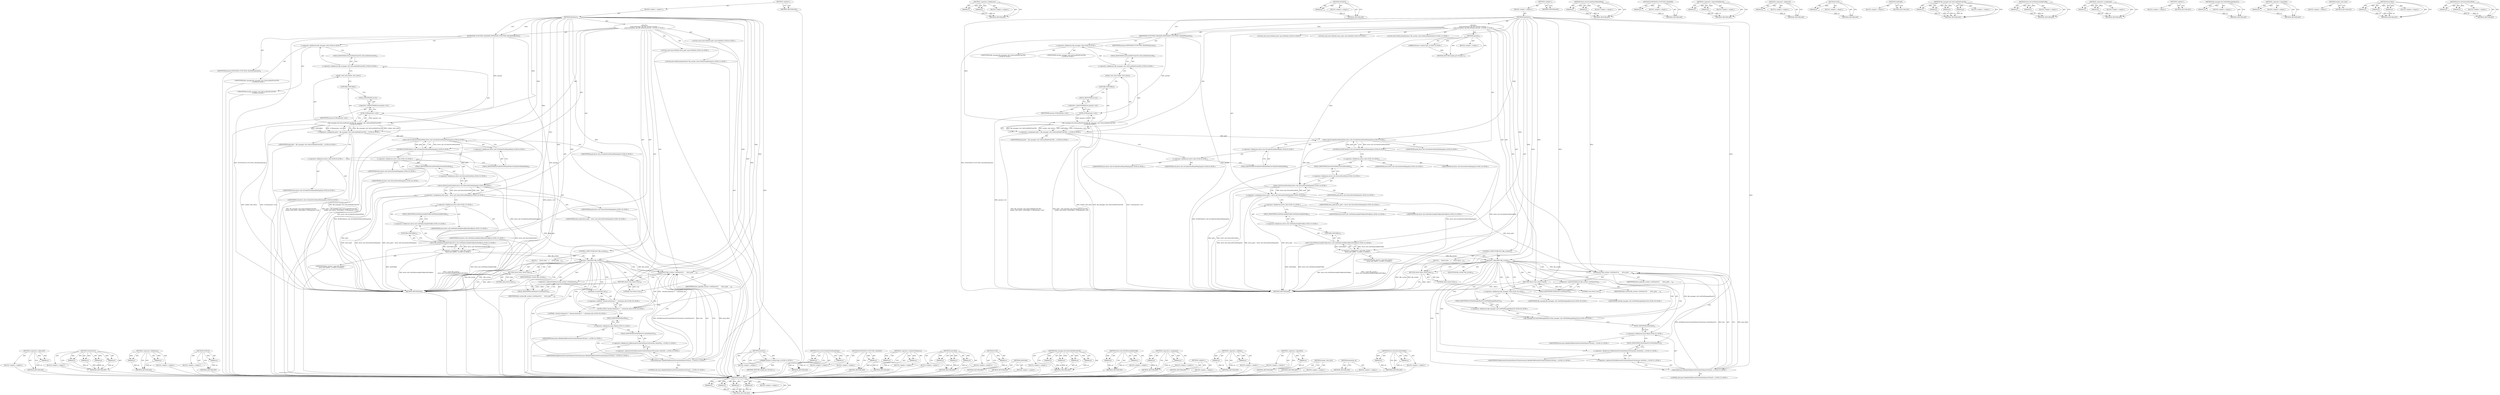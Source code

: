digraph "drive.util.ExtractDrivePath" {
vulnerable_176 [label=<(METHOD,GetShareUrl)>];
vulnerable_177 [label=<(PARAM,p1)>];
vulnerable_178 [label=<(PARAM,p2)>];
vulnerable_179 [label=<(PARAM,p3)>];
vulnerable_180 [label=<(PARAM,p4)>];
vulnerable_181 [label=<(BLOCK,&lt;empty&gt;,&lt;empty&gt;)>];
vulnerable_182 [label=<(METHOD_RETURN,ANY)>];
vulnerable_133 [label=<(METHOD,&lt;operator&gt;.fieldAccess)>];
vulnerable_134 [label=<(PARAM,p1)>];
vulnerable_135 [label=<(PARAM,p2)>];
vulnerable_136 [label=<(BLOCK,&lt;empty&gt;,&lt;empty&gt;)>];
vulnerable_137 [label=<(METHOD_RETURN,ANY)>];
vulnerable_153 [label=<(METHOD,DCHECK)>];
vulnerable_154 [label=<(PARAM,p1)>];
vulnerable_155 [label=<(BLOCK,&lt;empty&gt;,&lt;empty&gt;)>];
vulnerable_156 [label=<(METHOD_RETURN,ANY)>];
vulnerable_6 [label=<(METHOD,&lt;global&gt;)<SUB>1</SUB>>];
vulnerable_7 [label=<(BLOCK,&lt;empty&gt;,&lt;empty&gt;)<SUB>1</SUB>>];
vulnerable_8 [label=<(METHOD,RunAsync)<SUB>1</SUB>>];
vulnerable_9 [label="<(BLOCK,{
  using extensions::api::file_browser_private...,{
  using extensions::api::file_browser_private...)<SUB>1</SUB>>"];
vulnerable_10 [label=<(METHOD,params)<SUB>3</SUB>>];
vulnerable_11 [label="<(PARAM,Params::Create(*args_))<SUB>3</SUB>>"];
vulnerable_12 [label=<(BLOCK,&lt;empty&gt;,&lt;empty&gt;)>];
vulnerable_13 [label=<(METHOD_RETURN,scoped_ptr&lt;Params&gt;)<SUB>3</SUB>>];
vulnerable_15 [label=<(EXTENSION_FUNCTION_VALIDATE,EXTENSION_FUNCTION_VALIDATE(params))<SUB>4</SUB>>];
vulnerable_16 [label=<(IDENTIFIER,params,EXTENSION_FUNCTION_VALIDATE(params))<SUB>4</SUB>>];
vulnerable_17 [label="<(LOCAL,const base.FilePath path: base.FilePath)<SUB>6</SUB>>"];
vulnerable_18 [label="<(&lt;operator&gt;.assignment,path = file_manager::util::GetLocalPathFromURL(...)<SUB>6</SUB>>"];
vulnerable_19 [label="<(IDENTIFIER,path,path = file_manager::util::GetLocalPathFromURL(...)<SUB>6</SUB>>"];
vulnerable_20 [label="<(file_manager.util.GetLocalPathFromURL,file_manager::util::GetLocalPathFromURL(
      ...)<SUB>6</SUB>>"];
vulnerable_21 [label="<(&lt;operator&gt;.fieldAccess,file_manager::util::GetLocalPathFromURL)<SUB>6</SUB>>"];
vulnerable_22 [label="<(&lt;operator&gt;.fieldAccess,file_manager::util)<SUB>6</SUB>>"];
vulnerable_23 [label="<(IDENTIFIER,file_manager,file_manager::util::GetLocalPathFromURL(
      ...)<SUB>6</SUB>>"];
vulnerable_24 [label="<(IDENTIFIER,util,file_manager::util::GetLocalPathFromURL(
      ...)<SUB>6</SUB>>"];
vulnerable_25 [label=<(FIELD_IDENTIFIER,GetLocalPathFromURL,GetLocalPathFromURL)<SUB>6</SUB>>];
vulnerable_26 [label=<(render_view_host,render_view_host())<SUB>7</SUB>>];
vulnerable_27 [label=<(GetProfile,GetProfile())<SUB>7</SUB>>];
vulnerable_28 [label=<(GURL,GURL(params-&gt;url))<SUB>7</SUB>>];
vulnerable_29 [label=<(&lt;operator&gt;.indirectFieldAccess,params-&gt;url)<SUB>7</SUB>>];
vulnerable_30 [label=<(IDENTIFIER,params,GURL(params-&gt;url))<SUB>7</SUB>>];
vulnerable_31 [label=<(FIELD_IDENTIFIER,url,url)<SUB>7</SUB>>];
vulnerable_32 [label="<(DCHECK,DCHECK(drive::util::IsUnderDriveMountPoint(path)))<SUB>8</SUB>>"];
vulnerable_33 [label="<(drive.util.IsUnderDriveMountPoint,drive::util::IsUnderDriveMountPoint(path))<SUB>8</SUB>>"];
vulnerable_34 [label="<(&lt;operator&gt;.fieldAccess,drive::util::IsUnderDriveMountPoint)<SUB>8</SUB>>"];
vulnerable_35 [label="<(&lt;operator&gt;.fieldAccess,drive::util)<SUB>8</SUB>>"];
vulnerable_36 [label="<(IDENTIFIER,drive,drive::util::IsUnderDriveMountPoint(path))<SUB>8</SUB>>"];
vulnerable_37 [label="<(IDENTIFIER,util,drive::util::IsUnderDriveMountPoint(path))<SUB>8</SUB>>"];
vulnerable_38 [label=<(FIELD_IDENTIFIER,IsUnderDriveMountPoint,IsUnderDriveMountPoint)<SUB>8</SUB>>];
vulnerable_39 [label="<(IDENTIFIER,path,drive::util::IsUnderDriveMountPoint(path))<SUB>8</SUB>>"];
vulnerable_40 [label="<(LOCAL,const base.FilePath drive_path: base.FilePath)<SUB>10</SUB>>"];
vulnerable_41 [label="<(&lt;operator&gt;.assignment,drive_path = drive::util::ExtractDrivePath(path))<SUB>10</SUB>>"];
vulnerable_42 [label="<(IDENTIFIER,drive_path,drive_path = drive::util::ExtractDrivePath(path))<SUB>10</SUB>>"];
vulnerable_43 [label="<(drive.util.ExtractDrivePath,drive::util::ExtractDrivePath(path))<SUB>10</SUB>>"];
vulnerable_44 [label="<(&lt;operator&gt;.fieldAccess,drive::util::ExtractDrivePath)<SUB>10</SUB>>"];
vulnerable_45 [label="<(&lt;operator&gt;.fieldAccess,drive::util)<SUB>10</SUB>>"];
vulnerable_46 [label="<(IDENTIFIER,drive,drive::util::ExtractDrivePath(path))<SUB>10</SUB>>"];
vulnerable_47 [label="<(IDENTIFIER,util,drive::util::ExtractDrivePath(path))<SUB>10</SUB>>"];
vulnerable_48 [label=<(FIELD_IDENTIFIER,ExtractDrivePath,ExtractDrivePath)<SUB>10</SUB>>];
vulnerable_49 [label="<(IDENTIFIER,path,drive::util::ExtractDrivePath(path))<SUB>10</SUB>>"];
vulnerable_50 [label="<(LOCAL,drive.FileSystemInterface* file_system: drive.FileSystemInterface*)<SUB>12</SUB>>"];
vulnerable_51 [label="<(&lt;operator&gt;.assignment,* const file_system =
      drive::util::GetFil...)<SUB>12</SUB>>"];
vulnerable_52 [label="<(IDENTIFIER,file_system,* const file_system =
      drive::util::GetFil...)<SUB>12</SUB>>"];
vulnerable_53 [label="<(drive.util.GetFileSystemByProfile,drive::util::GetFileSystemByProfile(GetProfile()))<SUB>13</SUB>>"];
vulnerable_54 [label="<(&lt;operator&gt;.fieldAccess,drive::util::GetFileSystemByProfile)<SUB>13</SUB>>"];
vulnerable_55 [label="<(&lt;operator&gt;.fieldAccess,drive::util)<SUB>13</SUB>>"];
vulnerable_56 [label="<(IDENTIFIER,drive,drive::util::GetFileSystemByProfile(GetProfile()))<SUB>13</SUB>>"];
vulnerable_57 [label="<(IDENTIFIER,util,drive::util::GetFileSystemByProfile(GetProfile()))<SUB>13</SUB>>"];
vulnerable_58 [label=<(FIELD_IDENTIFIER,GetFileSystemByProfile,GetFileSystemByProfile)<SUB>13</SUB>>];
vulnerable_59 [label=<(GetProfile,GetProfile())<SUB>13</SUB>>];
vulnerable_60 [label=<(CONTROL_STRUCTURE,IF,if (!file_system))<SUB>14</SUB>>];
vulnerable_61 [label=<(&lt;operator&gt;.logicalNot,!file_system)<SUB>14</SUB>>];
vulnerable_62 [label=<(IDENTIFIER,file_system,!file_system)<SUB>14</SUB>>];
vulnerable_63 [label=<(BLOCK,{
    return false;
  },{
    return false;
  })<SUB>14</SUB>>];
vulnerable_64 [label=<(RETURN,return false;,return false;)<SUB>15</SUB>>];
vulnerable_65 [label=<(LITERAL,false,return false;)<SUB>15</SUB>>];
vulnerable_66 [label=<(GetShareUrl,file_system-&gt;GetShareUrl(
       drive_path,
  ...)<SUB>18</SUB>>];
vulnerable_67 [label=<(&lt;operator&gt;.indirectFieldAccess,file_system-&gt;GetShareUrl)<SUB>18</SUB>>];
vulnerable_68 [label=<(IDENTIFIER,file_system,file_system-&gt;GetShareUrl(
       drive_path,
  ...)<SUB>18</SUB>>];
vulnerable_69 [label=<(FIELD_IDENTIFIER,GetShareUrl,GetShareUrl)<SUB>18</SUB>>];
vulnerable_70 [label=<(IDENTIFIER,drive_path,file_system-&gt;GetShareUrl(
       drive_path,
  ...)<SUB>19</SUB>>];
vulnerable_71 [label="<(file_manager.util.GetFileManagerBaseUrl,file_manager::util::GetFileManagerBaseUrl())<SUB>20</SUB>>"];
vulnerable_72 [label="<(&lt;operator&gt;.fieldAccess,file_manager::util::GetFileManagerBaseUrl)<SUB>20</SUB>>"];
vulnerable_73 [label="<(&lt;operator&gt;.fieldAccess,file_manager::util)<SUB>20</SUB>>"];
vulnerable_74 [label="<(IDENTIFIER,file_manager,file_manager::util::GetFileManagerBaseUrl())<SUB>20</SUB>>"];
vulnerable_75 [label="<(IDENTIFIER,util,file_manager::util::GetFileManagerBaseUrl())<SUB>20</SUB>>"];
vulnerable_76 [label=<(FIELD_IDENTIFIER,GetFileManagerBaseUrl,GetFileManagerBaseUrl)<SUB>20</SUB>>];
vulnerable_77 [label="<(base.Bind,base::Bind(&amp;FileBrowserPrivateGetShareUrlFuncti...)<SUB>21</SUB>>"];
vulnerable_78 [label="<(&lt;operator&gt;.fieldAccess,base::Bind)<SUB>21</SUB>>"];
vulnerable_79 [label="<(IDENTIFIER,base,base::Bind(&amp;FileBrowserPrivateGetShareUrlFuncti...)<SUB>21</SUB>>"];
vulnerable_80 [label=<(FIELD_IDENTIFIER,Bind,Bind)<SUB>21</SUB>>];
vulnerable_81 [label="<(&lt;operator&gt;.addressOf,&amp;FileBrowserPrivateGetShareUrlFunction::OnGetSh...)<SUB>21</SUB>>"];
vulnerable_82 [label="<(&lt;operator&gt;.fieldAccess,FileBrowserPrivateGetShareUrlFunction::OnGetSha...)<SUB>21</SUB>>"];
vulnerable_83 [label="<(IDENTIFIER,FileBrowserPrivateGetShareUrlFunction,base::Bind(&amp;FileBrowserPrivateGetShareUrlFuncti...)<SUB>21</SUB>>"];
vulnerable_84 [label=<(FIELD_IDENTIFIER,OnGetShareUrl,OnGetShareUrl)<SUB>21</SUB>>];
vulnerable_85 [label="<(LITERAL,this,base::Bind(&amp;FileBrowserPrivateGetShareUrlFuncti...)<SUB>21</SUB>>"];
vulnerable_86 [label=<(RETURN,return true;,return true;)<SUB>22</SUB>>];
vulnerable_87 [label=<(LITERAL,true,return true;)<SUB>22</SUB>>];
vulnerable_88 [label=<(METHOD_RETURN,bool)<SUB>1</SUB>>];
vulnerable_90 [label=<(METHOD_RETURN,ANY)<SUB>1</SUB>>];
vulnerable_157 [label=<(METHOD,drive.util.IsUnderDriveMountPoint)>];
vulnerable_158 [label=<(PARAM,p1)>];
vulnerable_159 [label=<(PARAM,p2)>];
vulnerable_160 [label=<(BLOCK,&lt;empty&gt;,&lt;empty&gt;)>];
vulnerable_161 [label=<(METHOD_RETURN,ANY)>];
vulnerable_117 [label=<(METHOD,EXTENSION_FUNCTION_VALIDATE)>];
vulnerable_118 [label=<(PARAM,p1)>];
vulnerable_119 [label=<(BLOCK,&lt;empty&gt;,&lt;empty&gt;)>];
vulnerable_120 [label=<(METHOD_RETURN,ANY)>];
vulnerable_148 [label=<(METHOD,&lt;operator&gt;.indirectFieldAccess)>];
vulnerable_149 [label=<(PARAM,p1)>];
vulnerable_150 [label=<(PARAM,p2)>];
vulnerable_151 [label=<(BLOCK,&lt;empty&gt;,&lt;empty&gt;)>];
vulnerable_152 [label=<(METHOD_RETURN,ANY)>];
vulnerable_193 [label=<(METHOD,&lt;operator&gt;.addressOf)>];
vulnerable_194 [label=<(PARAM,p1)>];
vulnerable_195 [label=<(BLOCK,&lt;empty&gt;,&lt;empty&gt;)>];
vulnerable_196 [label=<(METHOD_RETURN,ANY)>];
vulnerable_144 [label=<(METHOD,GURL)>];
vulnerable_145 [label=<(PARAM,p1)>];
vulnerable_146 [label=<(BLOCK,&lt;empty&gt;,&lt;empty&gt;)>];
vulnerable_147 [label=<(METHOD_RETURN,ANY)>];
vulnerable_141 [label=<(METHOD,GetProfile)>];
vulnerable_142 [label=<(BLOCK,&lt;empty&gt;,&lt;empty&gt;)>];
vulnerable_143 [label=<(METHOD_RETURN,ANY)>];
vulnerable_126 [label=<(METHOD,file_manager.util.GetLocalPathFromURL)>];
vulnerable_127 [label=<(PARAM,p1)>];
vulnerable_128 [label=<(PARAM,p2)>];
vulnerable_129 [label=<(PARAM,p3)>];
vulnerable_130 [label=<(PARAM,p4)>];
vulnerable_131 [label=<(BLOCK,&lt;empty&gt;,&lt;empty&gt;)>];
vulnerable_132 [label=<(METHOD_RETURN,ANY)>];
vulnerable_167 [label=<(METHOD,drive.util.GetFileSystemByProfile)>];
vulnerable_168 [label=<(PARAM,p1)>];
vulnerable_169 [label=<(PARAM,p2)>];
vulnerable_170 [label=<(BLOCK,&lt;empty&gt;,&lt;empty&gt;)>];
vulnerable_171 [label=<(METHOD_RETURN,ANY)>];
vulnerable_121 [label=<(METHOD,&lt;operator&gt;.assignment)>];
vulnerable_122 [label=<(PARAM,p1)>];
vulnerable_123 [label=<(PARAM,p2)>];
vulnerable_124 [label=<(BLOCK,&lt;empty&gt;,&lt;empty&gt;)>];
vulnerable_125 [label=<(METHOD_RETURN,ANY)>];
vulnerable_111 [label=<(METHOD,&lt;global&gt;)<SUB>1</SUB>>];
vulnerable_112 [label=<(BLOCK,&lt;empty&gt;,&lt;empty&gt;)>];
vulnerable_113 [label=<(METHOD_RETURN,ANY)>];
vulnerable_183 [label=<(METHOD,file_manager.util.GetFileManagerBaseUrl)>];
vulnerable_184 [label=<(PARAM,p1)>];
vulnerable_185 [label=<(BLOCK,&lt;empty&gt;,&lt;empty&gt;)>];
vulnerable_186 [label=<(METHOD_RETURN,ANY)>];
vulnerable_172 [label=<(METHOD,&lt;operator&gt;.logicalNot)>];
vulnerable_173 [label=<(PARAM,p1)>];
vulnerable_174 [label=<(BLOCK,&lt;empty&gt;,&lt;empty&gt;)>];
vulnerable_175 [label=<(METHOD_RETURN,ANY)>];
vulnerable_138 [label=<(METHOD,render_view_host)>];
vulnerable_139 [label=<(BLOCK,&lt;empty&gt;,&lt;empty&gt;)>];
vulnerable_140 [label=<(METHOD_RETURN,ANY)>];
vulnerable_187 [label=<(METHOD,base.Bind)>];
vulnerable_188 [label=<(PARAM,p1)>];
vulnerable_189 [label=<(PARAM,p2)>];
vulnerable_190 [label=<(PARAM,p3)>];
vulnerable_191 [label=<(BLOCK,&lt;empty&gt;,&lt;empty&gt;)>];
vulnerable_192 [label=<(METHOD_RETURN,ANY)>];
vulnerable_162 [label=<(METHOD,drive.util.ExtractDrivePath)>];
vulnerable_163 [label=<(PARAM,p1)>];
vulnerable_164 [label=<(PARAM,p2)>];
vulnerable_165 [label=<(BLOCK,&lt;empty&gt;,&lt;empty&gt;)>];
vulnerable_166 [label=<(METHOD_RETURN,ANY)>];
fixed_197 [label=<(METHOD,&lt;operator&gt;.addressOf)>];
fixed_198 [label=<(PARAM,p1)>];
fixed_199 [label=<(BLOCK,&lt;empty&gt;,&lt;empty&gt;)>];
fixed_200 [label=<(METHOD_RETURN,ANY)>];
fixed_176 [label=<(METHOD,GetShareUrl)>];
fixed_177 [label=<(PARAM,p1)>];
fixed_178 [label=<(PARAM,p2)>];
fixed_179 [label=<(PARAM,p3)>];
fixed_180 [label=<(PARAM,p4)>];
fixed_181 [label=<(BLOCK,&lt;empty&gt;,&lt;empty&gt;)>];
fixed_182 [label=<(METHOD_RETURN,ANY)>];
fixed_133 [label=<(METHOD,&lt;operator&gt;.fieldAccess)>];
fixed_134 [label=<(PARAM,p1)>];
fixed_135 [label=<(PARAM,p2)>];
fixed_136 [label=<(BLOCK,&lt;empty&gt;,&lt;empty&gt;)>];
fixed_137 [label=<(METHOD_RETURN,ANY)>];
fixed_153 [label=<(METHOD,DCHECK)>];
fixed_154 [label=<(PARAM,p1)>];
fixed_155 [label=<(BLOCK,&lt;empty&gt;,&lt;empty&gt;)>];
fixed_156 [label=<(METHOD_RETURN,ANY)>];
fixed_6 [label=<(METHOD,&lt;global&gt;)<SUB>1</SUB>>];
fixed_7 [label=<(BLOCK,&lt;empty&gt;,&lt;empty&gt;)<SUB>1</SUB>>];
fixed_8 [label=<(METHOD,RunAsync)<SUB>1</SUB>>];
fixed_9 [label="<(BLOCK,{
  using extensions::api::file_browser_private...,{
  using extensions::api::file_browser_private...)<SUB>1</SUB>>"];
fixed_10 [label=<(METHOD,params)<SUB>3</SUB>>];
fixed_11 [label="<(PARAM,Params::Create(*args_))<SUB>3</SUB>>"];
fixed_12 [label=<(BLOCK,&lt;empty&gt;,&lt;empty&gt;)>];
fixed_13 [label=<(METHOD_RETURN,scoped_ptr&lt;Params&gt;)<SUB>3</SUB>>];
fixed_15 [label=<(EXTENSION_FUNCTION_VALIDATE,EXTENSION_FUNCTION_VALIDATE(params))<SUB>4</SUB>>];
fixed_16 [label=<(IDENTIFIER,params,EXTENSION_FUNCTION_VALIDATE(params))<SUB>4</SUB>>];
fixed_17 [label="<(LOCAL,const base.FilePath path: base.FilePath)<SUB>6</SUB>>"];
fixed_18 [label="<(&lt;operator&gt;.assignment,path = file_manager::util::GetLocalPathFromURL(...)<SUB>6</SUB>>"];
fixed_19 [label="<(IDENTIFIER,path,path = file_manager::util::GetLocalPathFromURL(...)<SUB>6</SUB>>"];
fixed_20 [label="<(file_manager.util.GetLocalPathFromURL,file_manager::util::GetLocalPathFromURL(
      ...)<SUB>6</SUB>>"];
fixed_21 [label="<(&lt;operator&gt;.fieldAccess,file_manager::util::GetLocalPathFromURL)<SUB>6</SUB>>"];
fixed_22 [label="<(&lt;operator&gt;.fieldAccess,file_manager::util)<SUB>6</SUB>>"];
fixed_23 [label="<(IDENTIFIER,file_manager,file_manager::util::GetLocalPathFromURL(
      ...)<SUB>6</SUB>>"];
fixed_24 [label="<(IDENTIFIER,util,file_manager::util::GetLocalPathFromURL(
      ...)<SUB>6</SUB>>"];
fixed_25 [label=<(FIELD_IDENTIFIER,GetLocalPathFromURL,GetLocalPathFromURL)<SUB>6</SUB>>];
fixed_26 [label=<(render_view_host,render_view_host())<SUB>7</SUB>>];
fixed_27 [label=<(GetProfile,GetProfile())<SUB>7</SUB>>];
fixed_28 [label=<(GURL,GURL(params-&gt;url))<SUB>7</SUB>>];
fixed_29 [label=<(&lt;operator&gt;.indirectFieldAccess,params-&gt;url)<SUB>7</SUB>>];
fixed_30 [label=<(IDENTIFIER,params,GURL(params-&gt;url))<SUB>7</SUB>>];
fixed_31 [label=<(FIELD_IDENTIFIER,url,url)<SUB>7</SUB>>];
fixed_32 [label="<(DCHECK,DCHECK(drive::util::IsUnderDriveMountPoint(path)))<SUB>8</SUB>>"];
fixed_33 [label="<(drive.util.IsUnderDriveMountPoint,drive::util::IsUnderDriveMountPoint(path))<SUB>8</SUB>>"];
fixed_34 [label="<(&lt;operator&gt;.fieldAccess,drive::util::IsUnderDriveMountPoint)<SUB>8</SUB>>"];
fixed_35 [label="<(&lt;operator&gt;.fieldAccess,drive::util)<SUB>8</SUB>>"];
fixed_36 [label="<(IDENTIFIER,drive,drive::util::IsUnderDriveMountPoint(path))<SUB>8</SUB>>"];
fixed_37 [label="<(IDENTIFIER,util,drive::util::IsUnderDriveMountPoint(path))<SUB>8</SUB>>"];
fixed_38 [label=<(FIELD_IDENTIFIER,IsUnderDriveMountPoint,IsUnderDriveMountPoint)<SUB>8</SUB>>];
fixed_39 [label="<(IDENTIFIER,path,drive::util::IsUnderDriveMountPoint(path))<SUB>8</SUB>>"];
fixed_40 [label="<(LOCAL,const base.FilePath drive_path: base.FilePath)<SUB>10</SUB>>"];
fixed_41 [label="<(&lt;operator&gt;.assignment,drive_path = drive::util::ExtractDrivePath(path))<SUB>10</SUB>>"];
fixed_42 [label="<(IDENTIFIER,drive_path,drive_path = drive::util::ExtractDrivePath(path))<SUB>10</SUB>>"];
fixed_43 [label="<(drive.util.ExtractDrivePath,drive::util::ExtractDrivePath(path))<SUB>10</SUB>>"];
fixed_44 [label="<(&lt;operator&gt;.fieldAccess,drive::util::ExtractDrivePath)<SUB>10</SUB>>"];
fixed_45 [label="<(&lt;operator&gt;.fieldAccess,drive::util)<SUB>10</SUB>>"];
fixed_46 [label="<(IDENTIFIER,drive,drive::util::ExtractDrivePath(path))<SUB>10</SUB>>"];
fixed_47 [label="<(IDENTIFIER,util,drive::util::ExtractDrivePath(path))<SUB>10</SUB>>"];
fixed_48 [label=<(FIELD_IDENTIFIER,ExtractDrivePath,ExtractDrivePath)<SUB>10</SUB>>];
fixed_49 [label="<(IDENTIFIER,path,drive::util::ExtractDrivePath(path))<SUB>10</SUB>>"];
fixed_50 [label="<(LOCAL,drive.FileSystemInterface* file_system: drive.FileSystemInterface*)<SUB>12</SUB>>"];
fixed_51 [label="<(&lt;operator&gt;.assignment,* const file_system =
      drive::util::GetFil...)<SUB>12</SUB>>"];
fixed_52 [label="<(IDENTIFIER,file_system,* const file_system =
      drive::util::GetFil...)<SUB>12</SUB>>"];
fixed_53 [label="<(drive.util.GetFileSystemByProfile,drive::util::GetFileSystemByProfile(GetProfile()))<SUB>13</SUB>>"];
fixed_54 [label="<(&lt;operator&gt;.fieldAccess,drive::util::GetFileSystemByProfile)<SUB>13</SUB>>"];
fixed_55 [label="<(&lt;operator&gt;.fieldAccess,drive::util)<SUB>13</SUB>>"];
fixed_56 [label="<(IDENTIFIER,drive,drive::util::GetFileSystemByProfile(GetProfile()))<SUB>13</SUB>>"];
fixed_57 [label="<(IDENTIFIER,util,drive::util::GetFileSystemByProfile(GetProfile()))<SUB>13</SUB>>"];
fixed_58 [label=<(FIELD_IDENTIFIER,GetFileSystemByProfile,GetFileSystemByProfile)<SUB>13</SUB>>];
fixed_59 [label=<(GetProfile,GetProfile())<SUB>13</SUB>>];
fixed_60 [label=<(CONTROL_STRUCTURE,IF,if (!file_system))<SUB>14</SUB>>];
fixed_61 [label=<(&lt;operator&gt;.logicalNot,!file_system)<SUB>14</SUB>>];
fixed_62 [label=<(IDENTIFIER,file_system,!file_system)<SUB>14</SUB>>];
fixed_63 [label=<(BLOCK,{
    return false;
  },{
    return false;
  })<SUB>14</SUB>>];
fixed_64 [label=<(RETURN,return false;,return false;)<SUB>15</SUB>>];
fixed_65 [label=<(LITERAL,false,return false;)<SUB>15</SUB>>];
fixed_66 [label=<(GetShareUrl,file_system-&gt;GetShareUrl(
       drive_path,
  ...)<SUB>18</SUB>>];
fixed_67 [label=<(&lt;operator&gt;.indirectFieldAccess,file_system-&gt;GetShareUrl)<SUB>18</SUB>>];
fixed_68 [label=<(IDENTIFIER,file_system,file_system-&gt;GetShareUrl(
       drive_path,
  ...)<SUB>18</SUB>>];
fixed_69 [label=<(FIELD_IDENTIFIER,GetShareUrl,GetShareUrl)<SUB>18</SUB>>];
fixed_70 [label=<(IDENTIFIER,drive_path,file_system-&gt;GetShareUrl(
       drive_path,
  ...)<SUB>19</SUB>>];
fixed_71 [label="<(GURL,GURL(&quot;chrome-extension://&quot; + extension_id()))<SUB>20</SUB>>"];
fixed_72 [label="<(&lt;operator&gt;.addition,&quot;chrome-extension://&quot; + extension_id())<SUB>20</SUB>>"];
fixed_73 [label="<(LITERAL,&quot;chrome-extension://&quot;,&quot;chrome-extension://&quot; + extension_id())<SUB>20</SUB>>"];
fixed_74 [label=<(extension_id,extension_id())<SUB>20</SUB>>];
fixed_75 [label="<(base.Bind,base::Bind(&amp;FileBrowserPrivateGetShareUrlFuncti...)<SUB>21</SUB>>"];
fixed_76 [label="<(&lt;operator&gt;.fieldAccess,base::Bind)<SUB>21</SUB>>"];
fixed_77 [label="<(IDENTIFIER,base,base::Bind(&amp;FileBrowserPrivateGetShareUrlFuncti...)<SUB>21</SUB>>"];
fixed_78 [label=<(FIELD_IDENTIFIER,Bind,Bind)<SUB>21</SUB>>];
fixed_79 [label="<(&lt;operator&gt;.addressOf,&amp;FileBrowserPrivateGetShareUrlFunction::OnGetSh...)<SUB>21</SUB>>"];
fixed_80 [label="<(&lt;operator&gt;.fieldAccess,FileBrowserPrivateGetShareUrlFunction::OnGetSha...)<SUB>21</SUB>>"];
fixed_81 [label="<(IDENTIFIER,FileBrowserPrivateGetShareUrlFunction,base::Bind(&amp;FileBrowserPrivateGetShareUrlFuncti...)<SUB>21</SUB>>"];
fixed_82 [label=<(FIELD_IDENTIFIER,OnGetShareUrl,OnGetShareUrl)<SUB>21</SUB>>];
fixed_83 [label="<(LITERAL,this,base::Bind(&amp;FileBrowserPrivateGetShareUrlFuncti...)<SUB>21</SUB>>"];
fixed_84 [label=<(RETURN,return true;,return true;)<SUB>22</SUB>>];
fixed_85 [label=<(LITERAL,true,return true;)<SUB>22</SUB>>];
fixed_86 [label=<(METHOD_RETURN,bool)<SUB>1</SUB>>];
fixed_88 [label=<(METHOD_RETURN,ANY)<SUB>1</SUB>>];
fixed_157 [label=<(METHOD,drive.util.IsUnderDriveMountPoint)>];
fixed_158 [label=<(PARAM,p1)>];
fixed_159 [label=<(PARAM,p2)>];
fixed_160 [label=<(BLOCK,&lt;empty&gt;,&lt;empty&gt;)>];
fixed_161 [label=<(METHOD_RETURN,ANY)>];
fixed_117 [label=<(METHOD,EXTENSION_FUNCTION_VALIDATE)>];
fixed_118 [label=<(PARAM,p1)>];
fixed_119 [label=<(BLOCK,&lt;empty&gt;,&lt;empty&gt;)>];
fixed_120 [label=<(METHOD_RETURN,ANY)>];
fixed_148 [label=<(METHOD,&lt;operator&gt;.indirectFieldAccess)>];
fixed_149 [label=<(PARAM,p1)>];
fixed_150 [label=<(PARAM,p2)>];
fixed_151 [label=<(BLOCK,&lt;empty&gt;,&lt;empty&gt;)>];
fixed_152 [label=<(METHOD_RETURN,ANY)>];
fixed_191 [label=<(METHOD,base.Bind)>];
fixed_192 [label=<(PARAM,p1)>];
fixed_193 [label=<(PARAM,p2)>];
fixed_194 [label=<(PARAM,p3)>];
fixed_195 [label=<(BLOCK,&lt;empty&gt;,&lt;empty&gt;)>];
fixed_196 [label=<(METHOD_RETURN,ANY)>];
fixed_144 [label=<(METHOD,GURL)>];
fixed_145 [label=<(PARAM,p1)>];
fixed_146 [label=<(BLOCK,&lt;empty&gt;,&lt;empty&gt;)>];
fixed_147 [label=<(METHOD_RETURN,ANY)>];
fixed_141 [label=<(METHOD,GetProfile)>];
fixed_142 [label=<(BLOCK,&lt;empty&gt;,&lt;empty&gt;)>];
fixed_143 [label=<(METHOD_RETURN,ANY)>];
fixed_126 [label=<(METHOD,file_manager.util.GetLocalPathFromURL)>];
fixed_127 [label=<(PARAM,p1)>];
fixed_128 [label=<(PARAM,p2)>];
fixed_129 [label=<(PARAM,p3)>];
fixed_130 [label=<(PARAM,p4)>];
fixed_131 [label=<(BLOCK,&lt;empty&gt;,&lt;empty&gt;)>];
fixed_132 [label=<(METHOD_RETURN,ANY)>];
fixed_167 [label=<(METHOD,drive.util.GetFileSystemByProfile)>];
fixed_168 [label=<(PARAM,p1)>];
fixed_169 [label=<(PARAM,p2)>];
fixed_170 [label=<(BLOCK,&lt;empty&gt;,&lt;empty&gt;)>];
fixed_171 [label=<(METHOD_RETURN,ANY)>];
fixed_121 [label=<(METHOD,&lt;operator&gt;.assignment)>];
fixed_122 [label=<(PARAM,p1)>];
fixed_123 [label=<(PARAM,p2)>];
fixed_124 [label=<(BLOCK,&lt;empty&gt;,&lt;empty&gt;)>];
fixed_125 [label=<(METHOD_RETURN,ANY)>];
fixed_111 [label=<(METHOD,&lt;global&gt;)<SUB>1</SUB>>];
fixed_112 [label=<(BLOCK,&lt;empty&gt;,&lt;empty&gt;)>];
fixed_113 [label=<(METHOD_RETURN,ANY)>];
fixed_183 [label=<(METHOD,&lt;operator&gt;.addition)>];
fixed_184 [label=<(PARAM,p1)>];
fixed_185 [label=<(PARAM,p2)>];
fixed_186 [label=<(BLOCK,&lt;empty&gt;,&lt;empty&gt;)>];
fixed_187 [label=<(METHOD_RETURN,ANY)>];
fixed_172 [label=<(METHOD,&lt;operator&gt;.logicalNot)>];
fixed_173 [label=<(PARAM,p1)>];
fixed_174 [label=<(BLOCK,&lt;empty&gt;,&lt;empty&gt;)>];
fixed_175 [label=<(METHOD_RETURN,ANY)>];
fixed_138 [label=<(METHOD,render_view_host)>];
fixed_139 [label=<(BLOCK,&lt;empty&gt;,&lt;empty&gt;)>];
fixed_140 [label=<(METHOD_RETURN,ANY)>];
fixed_188 [label=<(METHOD,extension_id)>];
fixed_189 [label=<(BLOCK,&lt;empty&gt;,&lt;empty&gt;)>];
fixed_190 [label=<(METHOD_RETURN,ANY)>];
fixed_162 [label=<(METHOD,drive.util.ExtractDrivePath)>];
fixed_163 [label=<(PARAM,p1)>];
fixed_164 [label=<(PARAM,p2)>];
fixed_165 [label=<(BLOCK,&lt;empty&gt;,&lt;empty&gt;)>];
fixed_166 [label=<(METHOD_RETURN,ANY)>];
vulnerable_176 -> vulnerable_177  [key=0, label="AST: "];
vulnerable_176 -> vulnerable_177  [key=1, label="DDG: "];
vulnerable_176 -> vulnerable_181  [key=0, label="AST: "];
vulnerable_176 -> vulnerable_178  [key=0, label="AST: "];
vulnerable_176 -> vulnerable_178  [key=1, label="DDG: "];
vulnerable_176 -> vulnerable_182  [key=0, label="AST: "];
vulnerable_176 -> vulnerable_182  [key=1, label="CFG: "];
vulnerable_176 -> vulnerable_179  [key=0, label="AST: "];
vulnerable_176 -> vulnerable_179  [key=1, label="DDG: "];
vulnerable_176 -> vulnerable_180  [key=0, label="AST: "];
vulnerable_176 -> vulnerable_180  [key=1, label="DDG: "];
vulnerable_177 -> vulnerable_182  [key=0, label="DDG: p1"];
vulnerable_178 -> vulnerable_182  [key=0, label="DDG: p2"];
vulnerable_179 -> vulnerable_182  [key=0, label="DDG: p3"];
vulnerable_180 -> vulnerable_182  [key=0, label="DDG: p4"];
vulnerable_133 -> vulnerable_134  [key=0, label="AST: "];
vulnerable_133 -> vulnerable_134  [key=1, label="DDG: "];
vulnerable_133 -> vulnerable_136  [key=0, label="AST: "];
vulnerable_133 -> vulnerable_135  [key=0, label="AST: "];
vulnerable_133 -> vulnerable_135  [key=1, label="DDG: "];
vulnerable_133 -> vulnerable_137  [key=0, label="AST: "];
vulnerable_133 -> vulnerable_137  [key=1, label="CFG: "];
vulnerable_134 -> vulnerable_137  [key=0, label="DDG: p1"];
vulnerable_135 -> vulnerable_137  [key=0, label="DDG: p2"];
vulnerable_153 -> vulnerable_154  [key=0, label="AST: "];
vulnerable_153 -> vulnerable_154  [key=1, label="DDG: "];
vulnerable_153 -> vulnerable_155  [key=0, label="AST: "];
vulnerable_153 -> vulnerable_156  [key=0, label="AST: "];
vulnerable_153 -> vulnerable_156  [key=1, label="CFG: "];
vulnerable_154 -> vulnerable_156  [key=0, label="DDG: p1"];
vulnerable_6 -> vulnerable_7  [key=0, label="AST: "];
vulnerable_6 -> vulnerable_90  [key=0, label="AST: "];
vulnerable_6 -> vulnerable_90  [key=1, label="CFG: "];
vulnerable_7 -> vulnerable_8  [key=0, label="AST: "];
vulnerable_8 -> vulnerable_9  [key=0, label="AST: "];
vulnerable_8 -> vulnerable_88  [key=0, label="AST: "];
vulnerable_8 -> vulnerable_15  [key=0, label="CFG: "];
vulnerable_8 -> vulnerable_15  [key=1, label="DDG: "];
vulnerable_8 -> vulnerable_86  [key=0, label="DDG: "];
vulnerable_8 -> vulnerable_66  [key=0, label="DDG: "];
vulnerable_8 -> vulnerable_87  [key=0, label="DDG: "];
vulnerable_8 -> vulnerable_20  [key=0, label="DDG: "];
vulnerable_8 -> vulnerable_33  [key=0, label="DDG: "];
vulnerable_8 -> vulnerable_43  [key=0, label="DDG: "];
vulnerable_8 -> vulnerable_53  [key=0, label="DDG: "];
vulnerable_8 -> vulnerable_61  [key=0, label="DDG: "];
vulnerable_8 -> vulnerable_64  [key=0, label="DDG: "];
vulnerable_8 -> vulnerable_77  [key=0, label="DDG: "];
vulnerable_8 -> vulnerable_65  [key=0, label="DDG: "];
vulnerable_9 -> vulnerable_10  [key=0, label="AST: "];
vulnerable_9 -> vulnerable_15  [key=0, label="AST: "];
vulnerable_9 -> vulnerable_17  [key=0, label="AST: "];
vulnerable_9 -> vulnerable_18  [key=0, label="AST: "];
vulnerable_9 -> vulnerable_32  [key=0, label="AST: "];
vulnerable_9 -> vulnerable_40  [key=0, label="AST: "];
vulnerable_9 -> vulnerable_41  [key=0, label="AST: "];
vulnerable_9 -> vulnerable_50  [key=0, label="AST: "];
vulnerable_9 -> vulnerable_51  [key=0, label="AST: "];
vulnerable_9 -> vulnerable_60  [key=0, label="AST: "];
vulnerable_9 -> vulnerable_66  [key=0, label="AST: "];
vulnerable_9 -> vulnerable_86  [key=0, label="AST: "];
vulnerable_10 -> vulnerable_11  [key=0, label="AST: "];
vulnerable_10 -> vulnerable_11  [key=1, label="DDG: "];
vulnerable_10 -> vulnerable_12  [key=0, label="AST: "];
vulnerable_10 -> vulnerable_13  [key=0, label="AST: "];
vulnerable_10 -> vulnerable_13  [key=1, label="CFG: "];
vulnerable_11 -> vulnerable_13  [key=0, label="DDG: "];
vulnerable_15 -> vulnerable_16  [key=0, label="AST: "];
vulnerable_15 -> vulnerable_22  [key=0, label="CFG: "];
vulnerable_15 -> vulnerable_88  [key=0, label="DDG: params"];
vulnerable_15 -> vulnerable_88  [key=1, label="DDG: EXTENSION_FUNCTION_VALIDATE(params)"];
vulnerable_15 -> vulnerable_28  [key=0, label="DDG: params"];
vulnerable_18 -> vulnerable_19  [key=0, label="AST: "];
vulnerable_18 -> vulnerable_20  [key=0, label="AST: "];
vulnerable_18 -> vulnerable_35  [key=0, label="CFG: "];
vulnerable_18 -> vulnerable_88  [key=0, label="DDG: file_manager::util::GetLocalPathFromURL(
      render_view_host(), GetProfile(), GURL(params-&gt;url))"];
vulnerable_18 -> vulnerable_88  [key=1, label="DDG: path = file_manager::util::GetLocalPathFromURL(
      render_view_host(), GetProfile(), GURL(params-&gt;url))"];
vulnerable_18 -> vulnerable_33  [key=0, label="DDG: path"];
vulnerable_20 -> vulnerable_21  [key=0, label="AST: "];
vulnerable_20 -> vulnerable_26  [key=0, label="AST: "];
vulnerable_20 -> vulnerable_27  [key=0, label="AST: "];
vulnerable_20 -> vulnerable_28  [key=0, label="AST: "];
vulnerable_20 -> vulnerable_18  [key=0, label="CFG: "];
vulnerable_20 -> vulnerable_18  [key=1, label="DDG: file_manager::util::GetLocalPathFromURL"];
vulnerable_20 -> vulnerable_18  [key=2, label="DDG: render_view_host()"];
vulnerable_20 -> vulnerable_18  [key=3, label="DDG: GetProfile()"];
vulnerable_20 -> vulnerable_18  [key=4, label="DDG: GURL(params-&gt;url)"];
vulnerable_20 -> vulnerable_88  [key=0, label="DDG: file_manager::util::GetLocalPathFromURL"];
vulnerable_20 -> vulnerable_88  [key=1, label="DDG: render_view_host()"];
vulnerable_20 -> vulnerable_88  [key=2, label="DDG: GURL(params-&gt;url)"];
vulnerable_21 -> vulnerable_22  [key=0, label="AST: "];
vulnerable_21 -> vulnerable_25  [key=0, label="AST: "];
vulnerable_21 -> vulnerable_26  [key=0, label="CFG: "];
vulnerable_22 -> vulnerable_23  [key=0, label="AST: "];
vulnerable_22 -> vulnerable_24  [key=0, label="AST: "];
vulnerable_22 -> vulnerable_25  [key=0, label="CFG: "];
vulnerable_25 -> vulnerable_21  [key=0, label="CFG: "];
vulnerable_26 -> vulnerable_27  [key=0, label="CFG: "];
vulnerable_27 -> vulnerable_31  [key=0, label="CFG: "];
vulnerable_28 -> vulnerable_29  [key=0, label="AST: "];
vulnerable_28 -> vulnerable_20  [key=0, label="CFG: "];
vulnerable_28 -> vulnerable_20  [key=1, label="DDG: params-&gt;url"];
vulnerable_28 -> vulnerable_88  [key=0, label="DDG: params-&gt;url"];
vulnerable_29 -> vulnerable_30  [key=0, label="AST: "];
vulnerable_29 -> vulnerable_31  [key=0, label="AST: "];
vulnerable_29 -> vulnerable_28  [key=0, label="CFG: "];
vulnerable_31 -> vulnerable_29  [key=0, label="CFG: "];
vulnerable_32 -> vulnerable_33  [key=0, label="AST: "];
vulnerable_32 -> vulnerable_45  [key=0, label="CFG: "];
vulnerable_32 -> vulnerable_88  [key=0, label="DDG: drive::util::IsUnderDriveMountPoint(path)"];
vulnerable_32 -> vulnerable_88  [key=1, label="DDG: DCHECK(drive::util::IsUnderDriveMountPoint(path))"];
vulnerable_33 -> vulnerable_34  [key=0, label="AST: "];
vulnerable_33 -> vulnerable_39  [key=0, label="AST: "];
vulnerable_33 -> vulnerable_32  [key=0, label="CFG: "];
vulnerable_33 -> vulnerable_32  [key=1, label="DDG: drive::util::IsUnderDriveMountPoint"];
vulnerable_33 -> vulnerable_32  [key=2, label="DDG: path"];
vulnerable_33 -> vulnerable_88  [key=0, label="DDG: drive::util::IsUnderDriveMountPoint"];
vulnerable_33 -> vulnerable_43  [key=0, label="DDG: path"];
vulnerable_34 -> vulnerable_35  [key=0, label="AST: "];
vulnerable_34 -> vulnerable_38  [key=0, label="AST: "];
vulnerable_34 -> vulnerable_33  [key=0, label="CFG: "];
vulnerable_35 -> vulnerable_36  [key=0, label="AST: "];
vulnerable_35 -> vulnerable_37  [key=0, label="AST: "];
vulnerable_35 -> vulnerable_38  [key=0, label="CFG: "];
vulnerable_38 -> vulnerable_34  [key=0, label="CFG: "];
vulnerable_41 -> vulnerable_42  [key=0, label="AST: "];
vulnerable_41 -> vulnerable_43  [key=0, label="AST: "];
vulnerable_41 -> vulnerable_55  [key=0, label="CFG: "];
vulnerable_41 -> vulnerable_88  [key=0, label="DDG: drive_path"];
vulnerable_41 -> vulnerable_88  [key=1, label="DDG: drive::util::ExtractDrivePath(path)"];
vulnerable_41 -> vulnerable_88  [key=2, label="DDG: drive_path = drive::util::ExtractDrivePath(path)"];
vulnerable_41 -> vulnerable_66  [key=0, label="DDG: drive_path"];
vulnerable_43 -> vulnerable_44  [key=0, label="AST: "];
vulnerable_43 -> vulnerable_49  [key=0, label="AST: "];
vulnerable_43 -> vulnerable_41  [key=0, label="CFG: "];
vulnerable_43 -> vulnerable_41  [key=1, label="DDG: drive::util::ExtractDrivePath"];
vulnerable_43 -> vulnerable_41  [key=2, label="DDG: path"];
vulnerable_43 -> vulnerable_88  [key=0, label="DDG: drive::util::ExtractDrivePath"];
vulnerable_43 -> vulnerable_88  [key=1, label="DDG: path"];
vulnerable_44 -> vulnerable_45  [key=0, label="AST: "];
vulnerable_44 -> vulnerable_48  [key=0, label="AST: "];
vulnerable_44 -> vulnerable_43  [key=0, label="CFG: "];
vulnerable_45 -> vulnerable_46  [key=0, label="AST: "];
vulnerable_45 -> vulnerable_47  [key=0, label="AST: "];
vulnerable_45 -> vulnerable_48  [key=0, label="CFG: "];
vulnerable_48 -> vulnerable_44  [key=0, label="CFG: "];
vulnerable_51 -> vulnerable_52  [key=0, label="AST: "];
vulnerable_51 -> vulnerable_53  [key=0, label="AST: "];
vulnerable_51 -> vulnerable_61  [key=0, label="CFG: "];
vulnerable_51 -> vulnerable_61  [key=1, label="DDG: file_system"];
vulnerable_51 -> vulnerable_88  [key=0, label="DDG: drive::util::GetFileSystemByProfile(GetProfile())"];
vulnerable_51 -> vulnerable_88  [key=1, label="DDG: * const file_system =
      drive::util::GetFileSystemByProfile(GetProfile())"];
vulnerable_53 -> vulnerable_54  [key=0, label="AST: "];
vulnerable_53 -> vulnerable_59  [key=0, label="AST: "];
vulnerable_53 -> vulnerable_51  [key=0, label="CFG: "];
vulnerable_53 -> vulnerable_51  [key=1, label="DDG: drive::util::GetFileSystemByProfile"];
vulnerable_53 -> vulnerable_51  [key=2, label="DDG: GetProfile()"];
vulnerable_53 -> vulnerable_88  [key=0, label="DDG: drive::util::GetFileSystemByProfile"];
vulnerable_53 -> vulnerable_88  [key=1, label="DDG: GetProfile()"];
vulnerable_54 -> vulnerable_55  [key=0, label="AST: "];
vulnerable_54 -> vulnerable_58  [key=0, label="AST: "];
vulnerable_54 -> vulnerable_59  [key=0, label="CFG: "];
vulnerable_55 -> vulnerable_56  [key=0, label="AST: "];
vulnerable_55 -> vulnerable_57  [key=0, label="AST: "];
vulnerable_55 -> vulnerable_58  [key=0, label="CFG: "];
vulnerable_58 -> vulnerable_54  [key=0, label="CFG: "];
vulnerable_59 -> vulnerable_53  [key=0, label="CFG: "];
vulnerable_60 -> vulnerable_61  [key=0, label="AST: "];
vulnerable_60 -> vulnerable_63  [key=0, label="AST: "];
vulnerable_61 -> vulnerable_62  [key=0, label="AST: "];
vulnerable_61 -> vulnerable_64  [key=0, label="CFG: "];
vulnerable_61 -> vulnerable_64  [key=1, label="CDG: "];
vulnerable_61 -> vulnerable_69  [key=0, label="CFG: "];
vulnerable_61 -> vulnerable_69  [key=1, label="CDG: "];
vulnerable_61 -> vulnerable_88  [key=0, label="DDG: file_system"];
vulnerable_61 -> vulnerable_88  [key=1, label="DDG: !file_system"];
vulnerable_61 -> vulnerable_66  [key=0, label="DDG: file_system"];
vulnerable_61 -> vulnerable_66  [key=1, label="CDG: "];
vulnerable_61 -> vulnerable_80  [key=0, label="CDG: "];
vulnerable_61 -> vulnerable_73  [key=0, label="CDG: "];
vulnerable_61 -> vulnerable_77  [key=0, label="CDG: "];
vulnerable_61 -> vulnerable_71  [key=0, label="CDG: "];
vulnerable_61 -> vulnerable_81  [key=0, label="CDG: "];
vulnerable_61 -> vulnerable_84  [key=0, label="CDG: "];
vulnerable_61 -> vulnerable_72  [key=0, label="CDG: "];
vulnerable_61 -> vulnerable_67  [key=0, label="CDG: "];
vulnerable_61 -> vulnerable_76  [key=0, label="CDG: "];
vulnerable_61 -> vulnerable_82  [key=0, label="CDG: "];
vulnerable_61 -> vulnerable_78  [key=0, label="CDG: "];
vulnerable_61 -> vulnerable_86  [key=0, label="CDG: "];
vulnerable_63 -> vulnerable_64  [key=0, label="AST: "];
vulnerable_64 -> vulnerable_65  [key=0, label="AST: "];
vulnerable_64 -> vulnerable_88  [key=0, label="CFG: "];
vulnerable_64 -> vulnerable_88  [key=1, label="DDG: &lt;RET&gt;"];
vulnerable_65 -> vulnerable_64  [key=0, label="DDG: false"];
vulnerable_66 -> vulnerable_67  [key=0, label="AST: "];
vulnerable_66 -> vulnerable_70  [key=0, label="AST: "];
vulnerable_66 -> vulnerable_71  [key=0, label="AST: "];
vulnerable_66 -> vulnerable_77  [key=0, label="AST: "];
vulnerable_66 -> vulnerable_86  [key=0, label="CFG: "];
vulnerable_67 -> vulnerable_68  [key=0, label="AST: "];
vulnerable_67 -> vulnerable_69  [key=0, label="AST: "];
vulnerable_67 -> vulnerable_73  [key=0, label="CFG: "];
vulnerable_69 -> vulnerable_67  [key=0, label="CFG: "];
vulnerable_71 -> vulnerable_72  [key=0, label="AST: "];
vulnerable_71 -> vulnerable_80  [key=0, label="CFG: "];
vulnerable_71 -> vulnerable_66  [key=0, label="DDG: file_manager::util::GetFileManagerBaseUrl"];
vulnerable_72 -> vulnerable_73  [key=0, label="AST: "];
vulnerable_72 -> vulnerable_76  [key=0, label="AST: "];
vulnerable_72 -> vulnerable_71  [key=0, label="CFG: "];
vulnerable_73 -> vulnerable_74  [key=0, label="AST: "];
vulnerable_73 -> vulnerable_75  [key=0, label="AST: "];
vulnerable_73 -> vulnerable_76  [key=0, label="CFG: "];
vulnerable_76 -> vulnerable_72  [key=0, label="CFG: "];
vulnerable_77 -> vulnerable_78  [key=0, label="AST: "];
vulnerable_77 -> vulnerable_81  [key=0, label="AST: "];
vulnerable_77 -> vulnerable_85  [key=0, label="AST: "];
vulnerable_77 -> vulnerable_66  [key=0, label="CFG: "];
vulnerable_77 -> vulnerable_66  [key=1, label="DDG: base::Bind"];
vulnerable_77 -> vulnerable_66  [key=2, label="DDG: &amp;FileBrowserPrivateGetShareUrlFunction::OnGetShareUrl"];
vulnerable_77 -> vulnerable_66  [key=3, label="DDG: this"];
vulnerable_78 -> vulnerable_79  [key=0, label="AST: "];
vulnerable_78 -> vulnerable_80  [key=0, label="AST: "];
vulnerable_78 -> vulnerable_84  [key=0, label="CFG: "];
vulnerable_80 -> vulnerable_78  [key=0, label="CFG: "];
vulnerable_81 -> vulnerable_82  [key=0, label="AST: "];
vulnerable_81 -> vulnerable_77  [key=0, label="CFG: "];
vulnerable_82 -> vulnerable_83  [key=0, label="AST: "];
vulnerable_82 -> vulnerable_84  [key=0, label="AST: "];
vulnerable_82 -> vulnerable_81  [key=0, label="CFG: "];
vulnerable_84 -> vulnerable_82  [key=0, label="CFG: "];
vulnerable_86 -> vulnerable_87  [key=0, label="AST: "];
vulnerable_86 -> vulnerable_88  [key=0, label="CFG: "];
vulnerable_86 -> vulnerable_88  [key=1, label="DDG: &lt;RET&gt;"];
vulnerable_87 -> vulnerable_86  [key=0, label="DDG: true"];
vulnerable_157 -> vulnerable_158  [key=0, label="AST: "];
vulnerable_157 -> vulnerable_158  [key=1, label="DDG: "];
vulnerable_157 -> vulnerable_160  [key=0, label="AST: "];
vulnerable_157 -> vulnerable_159  [key=0, label="AST: "];
vulnerable_157 -> vulnerable_159  [key=1, label="DDG: "];
vulnerable_157 -> vulnerable_161  [key=0, label="AST: "];
vulnerable_157 -> vulnerable_161  [key=1, label="CFG: "];
vulnerable_158 -> vulnerable_161  [key=0, label="DDG: p1"];
vulnerable_159 -> vulnerable_161  [key=0, label="DDG: p2"];
vulnerable_117 -> vulnerable_118  [key=0, label="AST: "];
vulnerable_117 -> vulnerable_118  [key=1, label="DDG: "];
vulnerable_117 -> vulnerable_119  [key=0, label="AST: "];
vulnerable_117 -> vulnerable_120  [key=0, label="AST: "];
vulnerable_117 -> vulnerable_120  [key=1, label="CFG: "];
vulnerable_118 -> vulnerable_120  [key=0, label="DDG: p1"];
vulnerable_148 -> vulnerable_149  [key=0, label="AST: "];
vulnerable_148 -> vulnerable_149  [key=1, label="DDG: "];
vulnerable_148 -> vulnerable_151  [key=0, label="AST: "];
vulnerable_148 -> vulnerable_150  [key=0, label="AST: "];
vulnerable_148 -> vulnerable_150  [key=1, label="DDG: "];
vulnerable_148 -> vulnerable_152  [key=0, label="AST: "];
vulnerable_148 -> vulnerable_152  [key=1, label="CFG: "];
vulnerable_149 -> vulnerable_152  [key=0, label="DDG: p1"];
vulnerable_150 -> vulnerable_152  [key=0, label="DDG: p2"];
vulnerable_193 -> vulnerable_194  [key=0, label="AST: "];
vulnerable_193 -> vulnerable_194  [key=1, label="DDG: "];
vulnerable_193 -> vulnerable_195  [key=0, label="AST: "];
vulnerable_193 -> vulnerable_196  [key=0, label="AST: "];
vulnerable_193 -> vulnerable_196  [key=1, label="CFG: "];
vulnerable_194 -> vulnerable_196  [key=0, label="DDG: p1"];
vulnerable_144 -> vulnerable_145  [key=0, label="AST: "];
vulnerable_144 -> vulnerable_145  [key=1, label="DDG: "];
vulnerable_144 -> vulnerable_146  [key=0, label="AST: "];
vulnerable_144 -> vulnerable_147  [key=0, label="AST: "];
vulnerable_144 -> vulnerable_147  [key=1, label="CFG: "];
vulnerable_145 -> vulnerable_147  [key=0, label="DDG: p1"];
vulnerable_141 -> vulnerable_142  [key=0, label="AST: "];
vulnerable_141 -> vulnerable_143  [key=0, label="AST: "];
vulnerable_141 -> vulnerable_143  [key=1, label="CFG: "];
vulnerable_126 -> vulnerable_127  [key=0, label="AST: "];
vulnerable_126 -> vulnerable_127  [key=1, label="DDG: "];
vulnerable_126 -> vulnerable_131  [key=0, label="AST: "];
vulnerable_126 -> vulnerable_128  [key=0, label="AST: "];
vulnerable_126 -> vulnerable_128  [key=1, label="DDG: "];
vulnerable_126 -> vulnerable_132  [key=0, label="AST: "];
vulnerable_126 -> vulnerable_132  [key=1, label="CFG: "];
vulnerable_126 -> vulnerable_129  [key=0, label="AST: "];
vulnerable_126 -> vulnerable_129  [key=1, label="DDG: "];
vulnerable_126 -> vulnerable_130  [key=0, label="AST: "];
vulnerable_126 -> vulnerable_130  [key=1, label="DDG: "];
vulnerable_127 -> vulnerable_132  [key=0, label="DDG: p1"];
vulnerable_128 -> vulnerable_132  [key=0, label="DDG: p2"];
vulnerable_129 -> vulnerable_132  [key=0, label="DDG: p3"];
vulnerable_130 -> vulnerable_132  [key=0, label="DDG: p4"];
vulnerable_167 -> vulnerable_168  [key=0, label="AST: "];
vulnerable_167 -> vulnerable_168  [key=1, label="DDG: "];
vulnerable_167 -> vulnerable_170  [key=0, label="AST: "];
vulnerable_167 -> vulnerable_169  [key=0, label="AST: "];
vulnerable_167 -> vulnerable_169  [key=1, label="DDG: "];
vulnerable_167 -> vulnerable_171  [key=0, label="AST: "];
vulnerable_167 -> vulnerable_171  [key=1, label="CFG: "];
vulnerable_168 -> vulnerable_171  [key=0, label="DDG: p1"];
vulnerable_169 -> vulnerable_171  [key=0, label="DDG: p2"];
vulnerable_121 -> vulnerable_122  [key=0, label="AST: "];
vulnerable_121 -> vulnerable_122  [key=1, label="DDG: "];
vulnerable_121 -> vulnerable_124  [key=0, label="AST: "];
vulnerable_121 -> vulnerable_123  [key=0, label="AST: "];
vulnerable_121 -> vulnerable_123  [key=1, label="DDG: "];
vulnerable_121 -> vulnerable_125  [key=0, label="AST: "];
vulnerable_121 -> vulnerable_125  [key=1, label="CFG: "];
vulnerable_122 -> vulnerable_125  [key=0, label="DDG: p1"];
vulnerable_123 -> vulnerable_125  [key=0, label="DDG: p2"];
vulnerable_111 -> vulnerable_112  [key=0, label="AST: "];
vulnerable_111 -> vulnerable_113  [key=0, label="AST: "];
vulnerable_111 -> vulnerable_113  [key=1, label="CFG: "];
vulnerable_183 -> vulnerable_184  [key=0, label="AST: "];
vulnerable_183 -> vulnerable_184  [key=1, label="DDG: "];
vulnerable_183 -> vulnerable_185  [key=0, label="AST: "];
vulnerable_183 -> vulnerable_186  [key=0, label="AST: "];
vulnerable_183 -> vulnerable_186  [key=1, label="CFG: "];
vulnerable_184 -> vulnerable_186  [key=0, label="DDG: p1"];
vulnerable_172 -> vulnerable_173  [key=0, label="AST: "];
vulnerable_172 -> vulnerable_173  [key=1, label="DDG: "];
vulnerable_172 -> vulnerable_174  [key=0, label="AST: "];
vulnerable_172 -> vulnerable_175  [key=0, label="AST: "];
vulnerable_172 -> vulnerable_175  [key=1, label="CFG: "];
vulnerable_173 -> vulnerable_175  [key=0, label="DDG: p1"];
vulnerable_138 -> vulnerable_139  [key=0, label="AST: "];
vulnerable_138 -> vulnerable_140  [key=0, label="AST: "];
vulnerable_138 -> vulnerable_140  [key=1, label="CFG: "];
vulnerable_187 -> vulnerable_188  [key=0, label="AST: "];
vulnerable_187 -> vulnerable_188  [key=1, label="DDG: "];
vulnerable_187 -> vulnerable_191  [key=0, label="AST: "];
vulnerable_187 -> vulnerable_189  [key=0, label="AST: "];
vulnerable_187 -> vulnerable_189  [key=1, label="DDG: "];
vulnerable_187 -> vulnerable_192  [key=0, label="AST: "];
vulnerable_187 -> vulnerable_192  [key=1, label="CFG: "];
vulnerable_187 -> vulnerable_190  [key=0, label="AST: "];
vulnerable_187 -> vulnerable_190  [key=1, label="DDG: "];
vulnerable_188 -> vulnerable_192  [key=0, label="DDG: p1"];
vulnerable_189 -> vulnerable_192  [key=0, label="DDG: p2"];
vulnerable_190 -> vulnerable_192  [key=0, label="DDG: p3"];
vulnerable_162 -> vulnerable_163  [key=0, label="AST: "];
vulnerable_162 -> vulnerable_163  [key=1, label="DDG: "];
vulnerable_162 -> vulnerable_165  [key=0, label="AST: "];
vulnerable_162 -> vulnerable_164  [key=0, label="AST: "];
vulnerable_162 -> vulnerable_164  [key=1, label="DDG: "];
vulnerable_162 -> vulnerable_166  [key=0, label="AST: "];
vulnerable_162 -> vulnerable_166  [key=1, label="CFG: "];
vulnerable_163 -> vulnerable_166  [key=0, label="DDG: p1"];
vulnerable_164 -> vulnerable_166  [key=0, label="DDG: p2"];
fixed_197 -> fixed_198  [key=0, label="AST: "];
fixed_197 -> fixed_198  [key=1, label="DDG: "];
fixed_197 -> fixed_199  [key=0, label="AST: "];
fixed_197 -> fixed_200  [key=0, label="AST: "];
fixed_197 -> fixed_200  [key=1, label="CFG: "];
fixed_198 -> fixed_200  [key=0, label="DDG: p1"];
fixed_199 -> vulnerable_176  [key=0];
fixed_200 -> vulnerable_176  [key=0];
fixed_176 -> fixed_177  [key=0, label="AST: "];
fixed_176 -> fixed_177  [key=1, label="DDG: "];
fixed_176 -> fixed_181  [key=0, label="AST: "];
fixed_176 -> fixed_178  [key=0, label="AST: "];
fixed_176 -> fixed_178  [key=1, label="DDG: "];
fixed_176 -> fixed_182  [key=0, label="AST: "];
fixed_176 -> fixed_182  [key=1, label="CFG: "];
fixed_176 -> fixed_179  [key=0, label="AST: "];
fixed_176 -> fixed_179  [key=1, label="DDG: "];
fixed_176 -> fixed_180  [key=0, label="AST: "];
fixed_176 -> fixed_180  [key=1, label="DDG: "];
fixed_177 -> fixed_182  [key=0, label="DDG: p1"];
fixed_178 -> fixed_182  [key=0, label="DDG: p2"];
fixed_179 -> fixed_182  [key=0, label="DDG: p3"];
fixed_180 -> fixed_182  [key=0, label="DDG: p4"];
fixed_181 -> vulnerable_176  [key=0];
fixed_182 -> vulnerable_176  [key=0];
fixed_133 -> fixed_134  [key=0, label="AST: "];
fixed_133 -> fixed_134  [key=1, label="DDG: "];
fixed_133 -> fixed_136  [key=0, label="AST: "];
fixed_133 -> fixed_135  [key=0, label="AST: "];
fixed_133 -> fixed_135  [key=1, label="DDG: "];
fixed_133 -> fixed_137  [key=0, label="AST: "];
fixed_133 -> fixed_137  [key=1, label="CFG: "];
fixed_134 -> fixed_137  [key=0, label="DDG: p1"];
fixed_135 -> fixed_137  [key=0, label="DDG: p2"];
fixed_136 -> vulnerable_176  [key=0];
fixed_137 -> vulnerable_176  [key=0];
fixed_153 -> fixed_154  [key=0, label="AST: "];
fixed_153 -> fixed_154  [key=1, label="DDG: "];
fixed_153 -> fixed_155  [key=0, label="AST: "];
fixed_153 -> fixed_156  [key=0, label="AST: "];
fixed_153 -> fixed_156  [key=1, label="CFG: "];
fixed_154 -> fixed_156  [key=0, label="DDG: p1"];
fixed_155 -> vulnerable_176  [key=0];
fixed_156 -> vulnerable_176  [key=0];
fixed_6 -> fixed_7  [key=0, label="AST: "];
fixed_6 -> fixed_88  [key=0, label="AST: "];
fixed_6 -> fixed_88  [key=1, label="CFG: "];
fixed_7 -> fixed_8  [key=0, label="AST: "];
fixed_8 -> fixed_9  [key=0, label="AST: "];
fixed_8 -> fixed_86  [key=0, label="AST: "];
fixed_8 -> fixed_15  [key=0, label="CFG: "];
fixed_8 -> fixed_15  [key=1, label="DDG: "];
fixed_8 -> fixed_84  [key=0, label="DDG: "];
fixed_8 -> fixed_66  [key=0, label="DDG: "];
fixed_8 -> fixed_85  [key=0, label="DDG: "];
fixed_8 -> fixed_20  [key=0, label="DDG: "];
fixed_8 -> fixed_33  [key=0, label="DDG: "];
fixed_8 -> fixed_43  [key=0, label="DDG: "];
fixed_8 -> fixed_53  [key=0, label="DDG: "];
fixed_8 -> fixed_61  [key=0, label="DDG: "];
fixed_8 -> fixed_64  [key=0, label="DDG: "];
fixed_8 -> fixed_71  [key=0, label="DDG: "];
fixed_8 -> fixed_75  [key=0, label="DDG: "];
fixed_8 -> fixed_65  [key=0, label="DDG: "];
fixed_8 -> fixed_72  [key=0, label="DDG: "];
fixed_9 -> fixed_10  [key=0, label="AST: "];
fixed_9 -> fixed_15  [key=0, label="AST: "];
fixed_9 -> fixed_17  [key=0, label="AST: "];
fixed_9 -> fixed_18  [key=0, label="AST: "];
fixed_9 -> fixed_32  [key=0, label="AST: "];
fixed_9 -> fixed_40  [key=0, label="AST: "];
fixed_9 -> fixed_41  [key=0, label="AST: "];
fixed_9 -> fixed_50  [key=0, label="AST: "];
fixed_9 -> fixed_51  [key=0, label="AST: "];
fixed_9 -> fixed_60  [key=0, label="AST: "];
fixed_9 -> fixed_66  [key=0, label="AST: "];
fixed_9 -> fixed_84  [key=0, label="AST: "];
fixed_10 -> fixed_11  [key=0, label="AST: "];
fixed_10 -> fixed_11  [key=1, label="DDG: "];
fixed_10 -> fixed_12  [key=0, label="AST: "];
fixed_10 -> fixed_13  [key=0, label="AST: "];
fixed_10 -> fixed_13  [key=1, label="CFG: "];
fixed_11 -> fixed_13  [key=0, label="DDG: "];
fixed_12 -> vulnerable_176  [key=0];
fixed_13 -> vulnerable_176  [key=0];
fixed_15 -> fixed_16  [key=0, label="AST: "];
fixed_15 -> fixed_22  [key=0, label="CFG: "];
fixed_15 -> fixed_86  [key=0, label="DDG: params"];
fixed_15 -> fixed_86  [key=1, label="DDG: EXTENSION_FUNCTION_VALIDATE(params)"];
fixed_15 -> fixed_28  [key=0, label="DDG: params"];
fixed_16 -> vulnerable_176  [key=0];
fixed_17 -> vulnerable_176  [key=0];
fixed_18 -> fixed_19  [key=0, label="AST: "];
fixed_18 -> fixed_20  [key=0, label="AST: "];
fixed_18 -> fixed_35  [key=0, label="CFG: "];
fixed_18 -> fixed_86  [key=0, label="DDG: file_manager::util::GetLocalPathFromURL(
      render_view_host(), GetProfile(), GURL(params-&gt;url))"];
fixed_18 -> fixed_86  [key=1, label="DDG: path = file_manager::util::GetLocalPathFromURL(
      render_view_host(), GetProfile(), GURL(params-&gt;url))"];
fixed_18 -> fixed_33  [key=0, label="DDG: path"];
fixed_19 -> vulnerable_176  [key=0];
fixed_20 -> fixed_21  [key=0, label="AST: "];
fixed_20 -> fixed_26  [key=0, label="AST: "];
fixed_20 -> fixed_27  [key=0, label="AST: "];
fixed_20 -> fixed_28  [key=0, label="AST: "];
fixed_20 -> fixed_18  [key=0, label="CFG: "];
fixed_20 -> fixed_18  [key=1, label="DDG: file_manager::util::GetLocalPathFromURL"];
fixed_20 -> fixed_18  [key=2, label="DDG: render_view_host()"];
fixed_20 -> fixed_18  [key=3, label="DDG: GetProfile()"];
fixed_20 -> fixed_18  [key=4, label="DDG: GURL(params-&gt;url)"];
fixed_20 -> fixed_86  [key=0, label="DDG: file_manager::util::GetLocalPathFromURL"];
fixed_20 -> fixed_86  [key=1, label="DDG: render_view_host()"];
fixed_20 -> fixed_86  [key=2, label="DDG: GURL(params-&gt;url)"];
fixed_21 -> fixed_22  [key=0, label="AST: "];
fixed_21 -> fixed_25  [key=0, label="AST: "];
fixed_21 -> fixed_26  [key=0, label="CFG: "];
fixed_22 -> fixed_23  [key=0, label="AST: "];
fixed_22 -> fixed_24  [key=0, label="AST: "];
fixed_22 -> fixed_25  [key=0, label="CFG: "];
fixed_23 -> vulnerable_176  [key=0];
fixed_24 -> vulnerable_176  [key=0];
fixed_25 -> fixed_21  [key=0, label="CFG: "];
fixed_26 -> fixed_27  [key=0, label="CFG: "];
fixed_27 -> fixed_31  [key=0, label="CFG: "];
fixed_28 -> fixed_29  [key=0, label="AST: "];
fixed_28 -> fixed_20  [key=0, label="CFG: "];
fixed_28 -> fixed_20  [key=1, label="DDG: params-&gt;url"];
fixed_28 -> fixed_86  [key=0, label="DDG: params-&gt;url"];
fixed_29 -> fixed_30  [key=0, label="AST: "];
fixed_29 -> fixed_31  [key=0, label="AST: "];
fixed_29 -> fixed_28  [key=0, label="CFG: "];
fixed_30 -> vulnerable_176  [key=0];
fixed_31 -> fixed_29  [key=0, label="CFG: "];
fixed_32 -> fixed_33  [key=0, label="AST: "];
fixed_32 -> fixed_45  [key=0, label="CFG: "];
fixed_32 -> fixed_86  [key=0, label="DDG: drive::util::IsUnderDriveMountPoint(path)"];
fixed_32 -> fixed_86  [key=1, label="DDG: DCHECK(drive::util::IsUnderDriveMountPoint(path))"];
fixed_33 -> fixed_34  [key=0, label="AST: "];
fixed_33 -> fixed_39  [key=0, label="AST: "];
fixed_33 -> fixed_32  [key=0, label="CFG: "];
fixed_33 -> fixed_32  [key=1, label="DDG: drive::util::IsUnderDriveMountPoint"];
fixed_33 -> fixed_32  [key=2, label="DDG: path"];
fixed_33 -> fixed_86  [key=0, label="DDG: drive::util::IsUnderDriveMountPoint"];
fixed_33 -> fixed_43  [key=0, label="DDG: path"];
fixed_34 -> fixed_35  [key=0, label="AST: "];
fixed_34 -> fixed_38  [key=0, label="AST: "];
fixed_34 -> fixed_33  [key=0, label="CFG: "];
fixed_35 -> fixed_36  [key=0, label="AST: "];
fixed_35 -> fixed_37  [key=0, label="AST: "];
fixed_35 -> fixed_38  [key=0, label="CFG: "];
fixed_36 -> vulnerable_176  [key=0];
fixed_37 -> vulnerable_176  [key=0];
fixed_38 -> fixed_34  [key=0, label="CFG: "];
fixed_39 -> vulnerable_176  [key=0];
fixed_40 -> vulnerable_176  [key=0];
fixed_41 -> fixed_42  [key=0, label="AST: "];
fixed_41 -> fixed_43  [key=0, label="AST: "];
fixed_41 -> fixed_55  [key=0, label="CFG: "];
fixed_41 -> fixed_86  [key=0, label="DDG: drive_path"];
fixed_41 -> fixed_86  [key=1, label="DDG: drive::util::ExtractDrivePath(path)"];
fixed_41 -> fixed_86  [key=2, label="DDG: drive_path = drive::util::ExtractDrivePath(path)"];
fixed_41 -> fixed_66  [key=0, label="DDG: drive_path"];
fixed_42 -> vulnerable_176  [key=0];
fixed_43 -> fixed_44  [key=0, label="AST: "];
fixed_43 -> fixed_49  [key=0, label="AST: "];
fixed_43 -> fixed_41  [key=0, label="CFG: "];
fixed_43 -> fixed_41  [key=1, label="DDG: drive::util::ExtractDrivePath"];
fixed_43 -> fixed_41  [key=2, label="DDG: path"];
fixed_43 -> fixed_86  [key=0, label="DDG: drive::util::ExtractDrivePath"];
fixed_43 -> fixed_86  [key=1, label="DDG: path"];
fixed_44 -> fixed_45  [key=0, label="AST: "];
fixed_44 -> fixed_48  [key=0, label="AST: "];
fixed_44 -> fixed_43  [key=0, label="CFG: "];
fixed_45 -> fixed_46  [key=0, label="AST: "];
fixed_45 -> fixed_47  [key=0, label="AST: "];
fixed_45 -> fixed_48  [key=0, label="CFG: "];
fixed_46 -> vulnerable_176  [key=0];
fixed_47 -> vulnerable_176  [key=0];
fixed_48 -> fixed_44  [key=0, label="CFG: "];
fixed_49 -> vulnerable_176  [key=0];
fixed_50 -> vulnerable_176  [key=0];
fixed_51 -> fixed_52  [key=0, label="AST: "];
fixed_51 -> fixed_53  [key=0, label="AST: "];
fixed_51 -> fixed_61  [key=0, label="CFG: "];
fixed_51 -> fixed_61  [key=1, label="DDG: file_system"];
fixed_51 -> fixed_86  [key=0, label="DDG: drive::util::GetFileSystemByProfile(GetProfile())"];
fixed_51 -> fixed_86  [key=1, label="DDG: * const file_system =
      drive::util::GetFileSystemByProfile(GetProfile())"];
fixed_52 -> vulnerable_176  [key=0];
fixed_53 -> fixed_54  [key=0, label="AST: "];
fixed_53 -> fixed_59  [key=0, label="AST: "];
fixed_53 -> fixed_51  [key=0, label="CFG: "];
fixed_53 -> fixed_51  [key=1, label="DDG: drive::util::GetFileSystemByProfile"];
fixed_53 -> fixed_51  [key=2, label="DDG: GetProfile()"];
fixed_53 -> fixed_86  [key=0, label="DDG: drive::util::GetFileSystemByProfile"];
fixed_53 -> fixed_86  [key=1, label="DDG: GetProfile()"];
fixed_54 -> fixed_55  [key=0, label="AST: "];
fixed_54 -> fixed_58  [key=0, label="AST: "];
fixed_54 -> fixed_59  [key=0, label="CFG: "];
fixed_55 -> fixed_56  [key=0, label="AST: "];
fixed_55 -> fixed_57  [key=0, label="AST: "];
fixed_55 -> fixed_58  [key=0, label="CFG: "];
fixed_56 -> vulnerable_176  [key=0];
fixed_57 -> vulnerable_176  [key=0];
fixed_58 -> fixed_54  [key=0, label="CFG: "];
fixed_59 -> fixed_53  [key=0, label="CFG: "];
fixed_60 -> fixed_61  [key=0, label="AST: "];
fixed_60 -> fixed_63  [key=0, label="AST: "];
fixed_61 -> fixed_62  [key=0, label="AST: "];
fixed_61 -> fixed_64  [key=0, label="CFG: "];
fixed_61 -> fixed_64  [key=1, label="CDG: "];
fixed_61 -> fixed_69  [key=0, label="CFG: "];
fixed_61 -> fixed_69  [key=1, label="CDG: "];
fixed_61 -> fixed_86  [key=0, label="DDG: file_system"];
fixed_61 -> fixed_86  [key=1, label="DDG: !file_system"];
fixed_61 -> fixed_66  [key=0, label="DDG: file_system"];
fixed_61 -> fixed_66  [key=1, label="CDG: "];
fixed_61 -> fixed_80  [key=0, label="CDG: "];
fixed_61 -> fixed_76  [key=0, label="CDG: "];
fixed_61 -> fixed_71  [key=0, label="CDG: "];
fixed_61 -> fixed_75  [key=0, label="CDG: "];
fixed_61 -> fixed_82  [key=0, label="CDG: "];
fixed_61 -> fixed_84  [key=0, label="CDG: "];
fixed_61 -> fixed_72  [key=0, label="CDG: "];
fixed_61 -> fixed_67  [key=0, label="CDG: "];
fixed_61 -> fixed_74  [key=0, label="CDG: "];
fixed_61 -> fixed_78  [key=0, label="CDG: "];
fixed_61 -> fixed_79  [key=0, label="CDG: "];
fixed_62 -> vulnerable_176  [key=0];
fixed_63 -> fixed_64  [key=0, label="AST: "];
fixed_64 -> fixed_65  [key=0, label="AST: "];
fixed_64 -> fixed_86  [key=0, label="CFG: "];
fixed_64 -> fixed_86  [key=1, label="DDG: &lt;RET&gt;"];
fixed_65 -> fixed_64  [key=0, label="DDG: false"];
fixed_66 -> fixed_67  [key=0, label="AST: "];
fixed_66 -> fixed_70  [key=0, label="AST: "];
fixed_66 -> fixed_71  [key=0, label="AST: "];
fixed_66 -> fixed_75  [key=0, label="AST: "];
fixed_66 -> fixed_84  [key=0, label="CFG: "];
fixed_67 -> fixed_68  [key=0, label="AST: "];
fixed_67 -> fixed_69  [key=0, label="AST: "];
fixed_67 -> fixed_74  [key=0, label="CFG: "];
fixed_68 -> vulnerable_176  [key=0];
fixed_69 -> fixed_67  [key=0, label="CFG: "];
fixed_70 -> vulnerable_176  [key=0];
fixed_71 -> fixed_72  [key=0, label="AST: "];
fixed_71 -> fixed_78  [key=0, label="CFG: "];
fixed_71 -> fixed_66  [key=0, label="DDG: &quot;chrome-extension://&quot; + extension_id()"];
fixed_72 -> fixed_73  [key=0, label="AST: "];
fixed_72 -> fixed_74  [key=0, label="AST: "];
fixed_72 -> fixed_71  [key=0, label="CFG: "];
fixed_73 -> vulnerable_176  [key=0];
fixed_74 -> fixed_72  [key=0, label="CFG: "];
fixed_75 -> fixed_76  [key=0, label="AST: "];
fixed_75 -> fixed_79  [key=0, label="AST: "];
fixed_75 -> fixed_83  [key=0, label="AST: "];
fixed_75 -> fixed_66  [key=0, label="CFG: "];
fixed_75 -> fixed_66  [key=1, label="DDG: base::Bind"];
fixed_75 -> fixed_66  [key=2, label="DDG: &amp;FileBrowserPrivateGetShareUrlFunction::OnGetShareUrl"];
fixed_75 -> fixed_66  [key=3, label="DDG: this"];
fixed_76 -> fixed_77  [key=0, label="AST: "];
fixed_76 -> fixed_78  [key=0, label="AST: "];
fixed_76 -> fixed_82  [key=0, label="CFG: "];
fixed_77 -> vulnerable_176  [key=0];
fixed_78 -> fixed_76  [key=0, label="CFG: "];
fixed_79 -> fixed_80  [key=0, label="AST: "];
fixed_79 -> fixed_75  [key=0, label="CFG: "];
fixed_80 -> fixed_81  [key=0, label="AST: "];
fixed_80 -> fixed_82  [key=0, label="AST: "];
fixed_80 -> fixed_79  [key=0, label="CFG: "];
fixed_81 -> vulnerable_176  [key=0];
fixed_82 -> fixed_80  [key=0, label="CFG: "];
fixed_83 -> vulnerable_176  [key=0];
fixed_84 -> fixed_85  [key=0, label="AST: "];
fixed_84 -> fixed_86  [key=0, label="CFG: "];
fixed_84 -> fixed_86  [key=1, label="DDG: &lt;RET&gt;"];
fixed_85 -> fixed_84  [key=0, label="DDG: true"];
fixed_86 -> vulnerable_176  [key=0];
fixed_88 -> vulnerable_176  [key=0];
fixed_157 -> fixed_158  [key=0, label="AST: "];
fixed_157 -> fixed_158  [key=1, label="DDG: "];
fixed_157 -> fixed_160  [key=0, label="AST: "];
fixed_157 -> fixed_159  [key=0, label="AST: "];
fixed_157 -> fixed_159  [key=1, label="DDG: "];
fixed_157 -> fixed_161  [key=0, label="AST: "];
fixed_157 -> fixed_161  [key=1, label="CFG: "];
fixed_158 -> fixed_161  [key=0, label="DDG: p1"];
fixed_159 -> fixed_161  [key=0, label="DDG: p2"];
fixed_160 -> vulnerable_176  [key=0];
fixed_161 -> vulnerable_176  [key=0];
fixed_117 -> fixed_118  [key=0, label="AST: "];
fixed_117 -> fixed_118  [key=1, label="DDG: "];
fixed_117 -> fixed_119  [key=0, label="AST: "];
fixed_117 -> fixed_120  [key=0, label="AST: "];
fixed_117 -> fixed_120  [key=1, label="CFG: "];
fixed_118 -> fixed_120  [key=0, label="DDG: p1"];
fixed_119 -> vulnerable_176  [key=0];
fixed_120 -> vulnerable_176  [key=0];
fixed_148 -> fixed_149  [key=0, label="AST: "];
fixed_148 -> fixed_149  [key=1, label="DDG: "];
fixed_148 -> fixed_151  [key=0, label="AST: "];
fixed_148 -> fixed_150  [key=0, label="AST: "];
fixed_148 -> fixed_150  [key=1, label="DDG: "];
fixed_148 -> fixed_152  [key=0, label="AST: "];
fixed_148 -> fixed_152  [key=1, label="CFG: "];
fixed_149 -> fixed_152  [key=0, label="DDG: p1"];
fixed_150 -> fixed_152  [key=0, label="DDG: p2"];
fixed_151 -> vulnerable_176  [key=0];
fixed_152 -> vulnerable_176  [key=0];
fixed_191 -> fixed_192  [key=0, label="AST: "];
fixed_191 -> fixed_192  [key=1, label="DDG: "];
fixed_191 -> fixed_195  [key=0, label="AST: "];
fixed_191 -> fixed_193  [key=0, label="AST: "];
fixed_191 -> fixed_193  [key=1, label="DDG: "];
fixed_191 -> fixed_196  [key=0, label="AST: "];
fixed_191 -> fixed_196  [key=1, label="CFG: "];
fixed_191 -> fixed_194  [key=0, label="AST: "];
fixed_191 -> fixed_194  [key=1, label="DDG: "];
fixed_192 -> fixed_196  [key=0, label="DDG: p1"];
fixed_193 -> fixed_196  [key=0, label="DDG: p2"];
fixed_194 -> fixed_196  [key=0, label="DDG: p3"];
fixed_195 -> vulnerable_176  [key=0];
fixed_196 -> vulnerable_176  [key=0];
fixed_144 -> fixed_145  [key=0, label="AST: "];
fixed_144 -> fixed_145  [key=1, label="DDG: "];
fixed_144 -> fixed_146  [key=0, label="AST: "];
fixed_144 -> fixed_147  [key=0, label="AST: "];
fixed_144 -> fixed_147  [key=1, label="CFG: "];
fixed_145 -> fixed_147  [key=0, label="DDG: p1"];
fixed_146 -> vulnerable_176  [key=0];
fixed_147 -> vulnerable_176  [key=0];
fixed_141 -> fixed_142  [key=0, label="AST: "];
fixed_141 -> fixed_143  [key=0, label="AST: "];
fixed_141 -> fixed_143  [key=1, label="CFG: "];
fixed_142 -> vulnerable_176  [key=0];
fixed_143 -> vulnerable_176  [key=0];
fixed_126 -> fixed_127  [key=0, label="AST: "];
fixed_126 -> fixed_127  [key=1, label="DDG: "];
fixed_126 -> fixed_131  [key=0, label="AST: "];
fixed_126 -> fixed_128  [key=0, label="AST: "];
fixed_126 -> fixed_128  [key=1, label="DDG: "];
fixed_126 -> fixed_132  [key=0, label="AST: "];
fixed_126 -> fixed_132  [key=1, label="CFG: "];
fixed_126 -> fixed_129  [key=0, label="AST: "];
fixed_126 -> fixed_129  [key=1, label="DDG: "];
fixed_126 -> fixed_130  [key=0, label="AST: "];
fixed_126 -> fixed_130  [key=1, label="DDG: "];
fixed_127 -> fixed_132  [key=0, label="DDG: p1"];
fixed_128 -> fixed_132  [key=0, label="DDG: p2"];
fixed_129 -> fixed_132  [key=0, label="DDG: p3"];
fixed_130 -> fixed_132  [key=0, label="DDG: p4"];
fixed_131 -> vulnerable_176  [key=0];
fixed_132 -> vulnerable_176  [key=0];
fixed_167 -> fixed_168  [key=0, label="AST: "];
fixed_167 -> fixed_168  [key=1, label="DDG: "];
fixed_167 -> fixed_170  [key=0, label="AST: "];
fixed_167 -> fixed_169  [key=0, label="AST: "];
fixed_167 -> fixed_169  [key=1, label="DDG: "];
fixed_167 -> fixed_171  [key=0, label="AST: "];
fixed_167 -> fixed_171  [key=1, label="CFG: "];
fixed_168 -> fixed_171  [key=0, label="DDG: p1"];
fixed_169 -> fixed_171  [key=0, label="DDG: p2"];
fixed_170 -> vulnerable_176  [key=0];
fixed_171 -> vulnerable_176  [key=0];
fixed_121 -> fixed_122  [key=0, label="AST: "];
fixed_121 -> fixed_122  [key=1, label="DDG: "];
fixed_121 -> fixed_124  [key=0, label="AST: "];
fixed_121 -> fixed_123  [key=0, label="AST: "];
fixed_121 -> fixed_123  [key=1, label="DDG: "];
fixed_121 -> fixed_125  [key=0, label="AST: "];
fixed_121 -> fixed_125  [key=1, label="CFG: "];
fixed_122 -> fixed_125  [key=0, label="DDG: p1"];
fixed_123 -> fixed_125  [key=0, label="DDG: p2"];
fixed_124 -> vulnerable_176  [key=0];
fixed_125 -> vulnerable_176  [key=0];
fixed_111 -> fixed_112  [key=0, label="AST: "];
fixed_111 -> fixed_113  [key=0, label="AST: "];
fixed_111 -> fixed_113  [key=1, label="CFG: "];
fixed_112 -> vulnerable_176  [key=0];
fixed_113 -> vulnerable_176  [key=0];
fixed_183 -> fixed_184  [key=0, label="AST: "];
fixed_183 -> fixed_184  [key=1, label="DDG: "];
fixed_183 -> fixed_186  [key=0, label="AST: "];
fixed_183 -> fixed_185  [key=0, label="AST: "];
fixed_183 -> fixed_185  [key=1, label="DDG: "];
fixed_183 -> fixed_187  [key=0, label="AST: "];
fixed_183 -> fixed_187  [key=1, label="CFG: "];
fixed_184 -> fixed_187  [key=0, label="DDG: p1"];
fixed_185 -> fixed_187  [key=0, label="DDG: p2"];
fixed_186 -> vulnerable_176  [key=0];
fixed_187 -> vulnerable_176  [key=0];
fixed_172 -> fixed_173  [key=0, label="AST: "];
fixed_172 -> fixed_173  [key=1, label="DDG: "];
fixed_172 -> fixed_174  [key=0, label="AST: "];
fixed_172 -> fixed_175  [key=0, label="AST: "];
fixed_172 -> fixed_175  [key=1, label="CFG: "];
fixed_173 -> fixed_175  [key=0, label="DDG: p1"];
fixed_174 -> vulnerable_176  [key=0];
fixed_175 -> vulnerable_176  [key=0];
fixed_138 -> fixed_139  [key=0, label="AST: "];
fixed_138 -> fixed_140  [key=0, label="AST: "];
fixed_138 -> fixed_140  [key=1, label="CFG: "];
fixed_139 -> vulnerable_176  [key=0];
fixed_140 -> vulnerable_176  [key=0];
fixed_188 -> fixed_189  [key=0, label="AST: "];
fixed_188 -> fixed_190  [key=0, label="AST: "];
fixed_188 -> fixed_190  [key=1, label="CFG: "];
fixed_189 -> vulnerable_176  [key=0];
fixed_190 -> vulnerable_176  [key=0];
fixed_162 -> fixed_163  [key=0, label="AST: "];
fixed_162 -> fixed_163  [key=1, label="DDG: "];
fixed_162 -> fixed_165  [key=0, label="AST: "];
fixed_162 -> fixed_164  [key=0, label="AST: "];
fixed_162 -> fixed_164  [key=1, label="DDG: "];
fixed_162 -> fixed_166  [key=0, label="AST: "];
fixed_162 -> fixed_166  [key=1, label="CFG: "];
fixed_163 -> fixed_166  [key=0, label="DDG: p1"];
fixed_164 -> fixed_166  [key=0, label="DDG: p2"];
fixed_165 -> vulnerable_176  [key=0];
fixed_166 -> vulnerable_176  [key=0];
}
